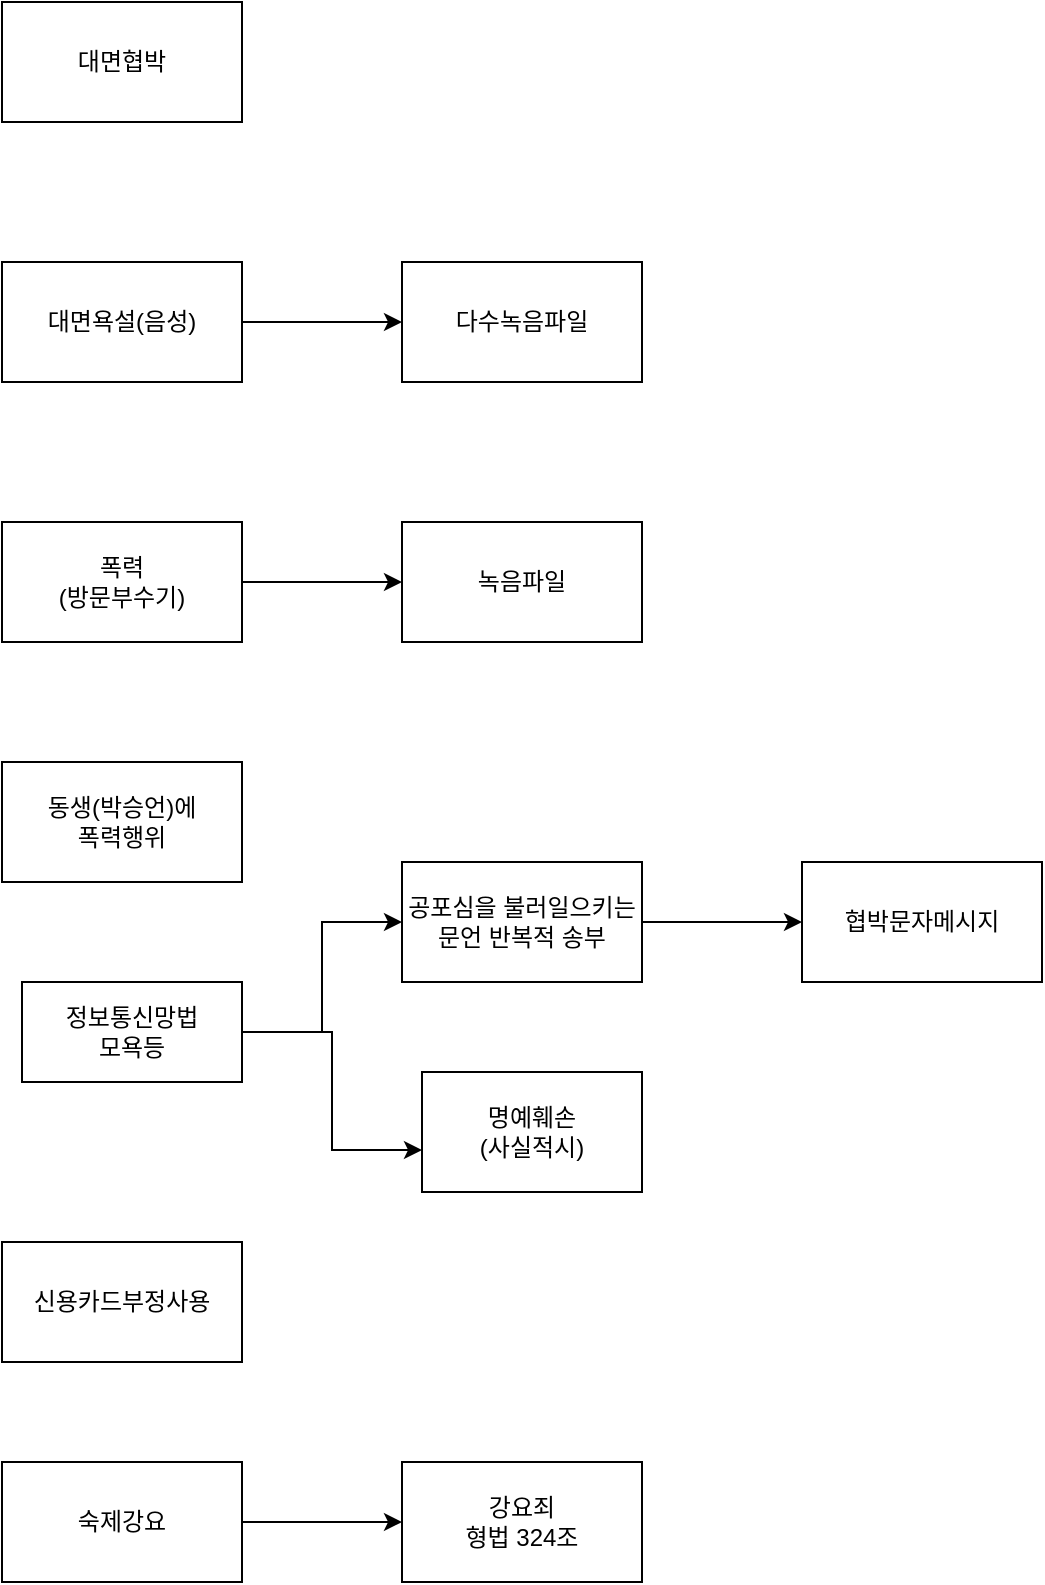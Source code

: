 <mxfile version="21.7.5" type="github">
  <diagram name="페이지-1" id="A2mZg5_CzM6SbHUTz9Lb">
    <mxGraphModel dx="425" dy="755" grid="1" gridSize="10" guides="1" tooltips="1" connect="1" arrows="1" fold="1" page="1" pageScale="1" pageWidth="827" pageHeight="1169" math="0" shadow="0">
      <root>
        <mxCell id="0" />
        <mxCell id="1" parent="0" />
        <mxCell id="kALwG-dQVVFzzXNTB5KC-1" value="대면협박" style="rounded=0;whiteSpace=wrap;html=1;" vertex="1" parent="1">
          <mxGeometry x="30" y="50" width="120" height="60" as="geometry" />
        </mxCell>
        <mxCell id="kALwG-dQVVFzzXNTB5KC-4" value="" style="edgeStyle=orthogonalEdgeStyle;rounded=0;orthogonalLoop=1;jettySize=auto;html=1;" edge="1" parent="1" source="kALwG-dQVVFzzXNTB5KC-2" target="kALwG-dQVVFzzXNTB5KC-3">
          <mxGeometry relative="1" as="geometry" />
        </mxCell>
        <mxCell id="kALwG-dQVVFzzXNTB5KC-2" value="대면욕설(음성)" style="rounded=0;whiteSpace=wrap;html=1;" vertex="1" parent="1">
          <mxGeometry x="30" y="180" width="120" height="60" as="geometry" />
        </mxCell>
        <mxCell id="kALwG-dQVVFzzXNTB5KC-3" value="다수녹음파일" style="whiteSpace=wrap;html=1;rounded=0;" vertex="1" parent="1">
          <mxGeometry x="230" y="180" width="120" height="60" as="geometry" />
        </mxCell>
        <mxCell id="kALwG-dQVVFzzXNTB5KC-7" value="" style="edgeStyle=orthogonalEdgeStyle;rounded=0;orthogonalLoop=1;jettySize=auto;html=1;" edge="1" parent="1" source="kALwG-dQVVFzzXNTB5KC-5" target="kALwG-dQVVFzzXNTB5KC-6">
          <mxGeometry relative="1" as="geometry" />
        </mxCell>
        <mxCell id="kALwG-dQVVFzzXNTB5KC-5" value="폭력&lt;br&gt;(방문부수기)" style="rounded=0;whiteSpace=wrap;html=1;" vertex="1" parent="1">
          <mxGeometry x="30" y="310" width="120" height="60" as="geometry" />
        </mxCell>
        <mxCell id="kALwG-dQVVFzzXNTB5KC-6" value="녹음파일" style="rounded=0;whiteSpace=wrap;html=1;" vertex="1" parent="1">
          <mxGeometry x="230" y="310" width="120" height="60" as="geometry" />
        </mxCell>
        <mxCell id="kALwG-dQVVFzzXNTB5KC-8" value="동생(박승언)에&lt;br&gt;폭력행위" style="rounded=0;whiteSpace=wrap;html=1;" vertex="1" parent="1">
          <mxGeometry x="30" y="430" width="120" height="60" as="geometry" />
        </mxCell>
        <mxCell id="kALwG-dQVVFzzXNTB5KC-11" value="" style="edgeStyle=orthogonalEdgeStyle;rounded=0;orthogonalLoop=1;jettySize=auto;html=1;" edge="1" parent="1" source="kALwG-dQVVFzzXNTB5KC-9" target="kALwG-dQVVFzzXNTB5KC-10">
          <mxGeometry relative="1" as="geometry" />
        </mxCell>
        <mxCell id="kALwG-dQVVFzzXNTB5KC-18" style="edgeStyle=orthogonalEdgeStyle;rounded=0;orthogonalLoop=1;jettySize=auto;html=1;entryX=0;entryY=0.65;entryDx=0;entryDy=0;entryPerimeter=0;" edge="1" parent="1" source="kALwG-dQVVFzzXNTB5KC-9" target="kALwG-dQVVFzzXNTB5KC-12">
          <mxGeometry relative="1" as="geometry" />
        </mxCell>
        <mxCell id="kALwG-dQVVFzzXNTB5KC-9" value="정보통신망법&lt;br&gt;모욕등" style="rounded=0;whiteSpace=wrap;html=1;" vertex="1" parent="1">
          <mxGeometry x="40" y="540" width="110" height="50" as="geometry" />
        </mxCell>
        <mxCell id="kALwG-dQVVFzzXNTB5KC-20" value="" style="edgeStyle=orthogonalEdgeStyle;rounded=0;orthogonalLoop=1;jettySize=auto;html=1;" edge="1" parent="1" source="kALwG-dQVVFzzXNTB5KC-10" target="kALwG-dQVVFzzXNTB5KC-19">
          <mxGeometry relative="1" as="geometry" />
        </mxCell>
        <mxCell id="kALwG-dQVVFzzXNTB5KC-10" value="공포심을 불러일으키는 문언 반복적 송부" style="rounded=0;whiteSpace=wrap;html=1;" vertex="1" parent="1">
          <mxGeometry x="230" y="480" width="120" height="60" as="geometry" />
        </mxCell>
        <mxCell id="kALwG-dQVVFzzXNTB5KC-12" value="명예훼손&lt;br&gt;(사실적시)" style="rounded=0;whiteSpace=wrap;html=1;" vertex="1" parent="1">
          <mxGeometry x="240" y="585" width="110" height="60" as="geometry" />
        </mxCell>
        <mxCell id="kALwG-dQVVFzzXNTB5KC-14" value="신용카드부정사용" style="rounded=0;whiteSpace=wrap;html=1;" vertex="1" parent="1">
          <mxGeometry x="30" y="670" width="120" height="60" as="geometry" />
        </mxCell>
        <mxCell id="kALwG-dQVVFzzXNTB5KC-17" value="" style="edgeStyle=orthogonalEdgeStyle;rounded=0;orthogonalLoop=1;jettySize=auto;html=1;" edge="1" parent="1" source="kALwG-dQVVFzzXNTB5KC-15" target="kALwG-dQVVFzzXNTB5KC-16">
          <mxGeometry relative="1" as="geometry" />
        </mxCell>
        <mxCell id="kALwG-dQVVFzzXNTB5KC-15" value="숙제강요" style="rounded=0;whiteSpace=wrap;html=1;" vertex="1" parent="1">
          <mxGeometry x="30" y="780" width="120" height="60" as="geometry" />
        </mxCell>
        <mxCell id="kALwG-dQVVFzzXNTB5KC-16" value="강요죄&lt;br&gt;형법 324조" style="rounded=0;whiteSpace=wrap;html=1;" vertex="1" parent="1">
          <mxGeometry x="230" y="780" width="120" height="60" as="geometry" />
        </mxCell>
        <mxCell id="kALwG-dQVVFzzXNTB5KC-19" value="협박문자메시지" style="whiteSpace=wrap;html=1;rounded=0;" vertex="1" parent="1">
          <mxGeometry x="430" y="480" width="120" height="60" as="geometry" />
        </mxCell>
      </root>
    </mxGraphModel>
  </diagram>
</mxfile>
